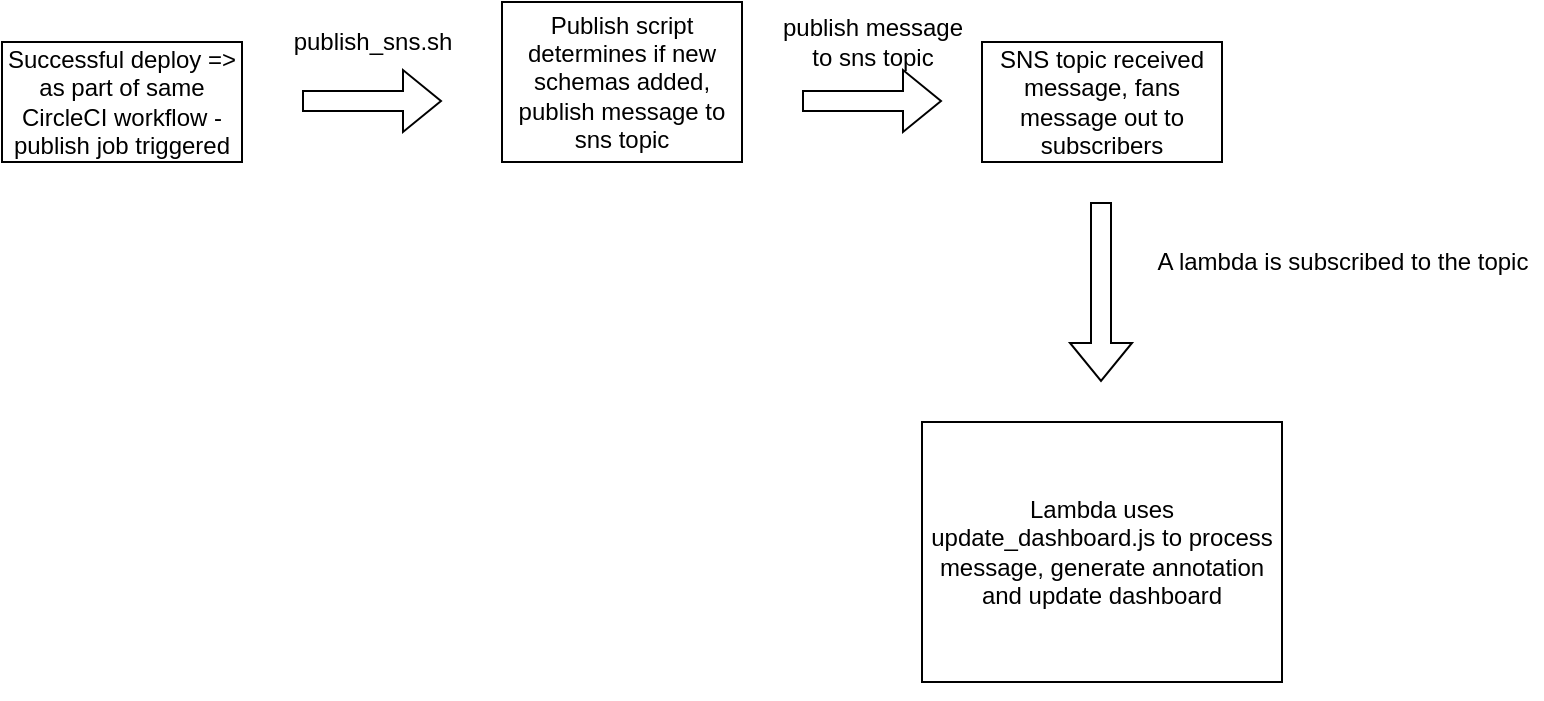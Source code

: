 <mxfile version="16.5.3" type="github"><diagram id="dSNRT_3ehN-tdicFptYf" name="Page-1"><mxGraphModel dx="1286" dy="882" grid="1" gridSize="10" guides="1" tooltips="1" connect="1" arrows="1" fold="1" page="1" pageScale="1" pageWidth="850" pageHeight="1100" math="0" shadow="0"><root><mxCell id="0"/><mxCell id="1" parent="0"/><mxCell id="Uvinu8Qf-16AqAOF1CUG-1" value="Successful deploy =&amp;gt; as part of same CircleCI workflow -publish job triggered" style="rounded=0;whiteSpace=wrap;html=1;" vertex="1" parent="1"><mxGeometry x="40" y="90" width="120" height="60" as="geometry"/></mxCell><mxCell id="Uvinu8Qf-16AqAOF1CUG-2" value="" style="shape=flexArrow;endArrow=classic;html=1;rounded=0;" edge="1" parent="1"><mxGeometry width="50" height="50" relative="1" as="geometry"><mxPoint x="190" y="119.5" as="sourcePoint"/><mxPoint x="260" y="119.5" as="targetPoint"/></mxGeometry></mxCell><mxCell id="Uvinu8Qf-16AqAOF1CUG-3" value="publish_sns.sh" style="text;html=1;align=center;verticalAlign=middle;resizable=0;points=[];autosize=1;strokeColor=none;fillColor=none;" vertex="1" parent="1"><mxGeometry x="180" y="80" width="90" height="20" as="geometry"/></mxCell><mxCell id="Uvinu8Qf-16AqAOF1CUG-4" value="Publish script determines if new schemas added, publish message to sns topic" style="rounded=0;whiteSpace=wrap;html=1;" vertex="1" parent="1"><mxGeometry x="290" y="70" width="120" height="80" as="geometry"/></mxCell><mxCell id="Uvinu8Qf-16AqAOF1CUG-5" value="" style="shape=flexArrow;endArrow=classic;html=1;rounded=0;" edge="1" parent="1"><mxGeometry width="50" height="50" relative="1" as="geometry"><mxPoint x="440" y="119.5" as="sourcePoint"/><mxPoint x="510" y="119.5" as="targetPoint"/></mxGeometry></mxCell><mxCell id="Uvinu8Qf-16AqAOF1CUG-6" value="publish message &lt;br&gt;to sns topic" style="text;html=1;align=center;verticalAlign=middle;resizable=0;points=[];autosize=1;strokeColor=none;fillColor=none;" vertex="1" parent="1"><mxGeometry x="420" y="75" width="110" height="30" as="geometry"/></mxCell><mxCell id="Uvinu8Qf-16AqAOF1CUG-7" value="SNS topic received message, fans message out to subscribers" style="rounded=0;whiteSpace=wrap;html=1;" vertex="1" parent="1"><mxGeometry x="530" y="90" width="120" height="60" as="geometry"/></mxCell><mxCell id="Uvinu8Qf-16AqAOF1CUG-11" value="" style="shape=flexArrow;endArrow=classic;html=1;rounded=0;" edge="1" parent="1"><mxGeometry width="50" height="50" relative="1" as="geometry"><mxPoint x="589.5" y="170" as="sourcePoint"/><mxPoint x="589.5" y="260" as="targetPoint"/></mxGeometry></mxCell><mxCell id="Uvinu8Qf-16AqAOF1CUG-12" value="A lambda is subscribed to the topic" style="text;html=1;align=center;verticalAlign=middle;resizable=0;points=[];autosize=1;strokeColor=none;fillColor=none;" vertex="1" parent="1"><mxGeometry x="610" y="190" width="200" height="20" as="geometry"/></mxCell><mxCell id="Uvinu8Qf-16AqAOF1CUG-14" value="Lambda uses update_dashboard.js to process message, generate annotation and update dashboard" style="rounded=0;whiteSpace=wrap;html=1;" vertex="1" parent="1"><mxGeometry x="500" y="280" width="180" height="130" as="geometry"/></mxCell><mxCell id="Uvinu8Qf-16AqAOF1CUG-15" style="edgeStyle=orthogonalEdgeStyle;rounded=0;orthogonalLoop=1;jettySize=auto;html=1;exitX=0.5;exitY=1;exitDx=0;exitDy=0;" edge="1" parent="1" source="Uvinu8Qf-16AqAOF1CUG-14" target="Uvinu8Qf-16AqAOF1CUG-14"><mxGeometry relative="1" as="geometry"/></mxCell></root></mxGraphModel></diagram></mxfile>